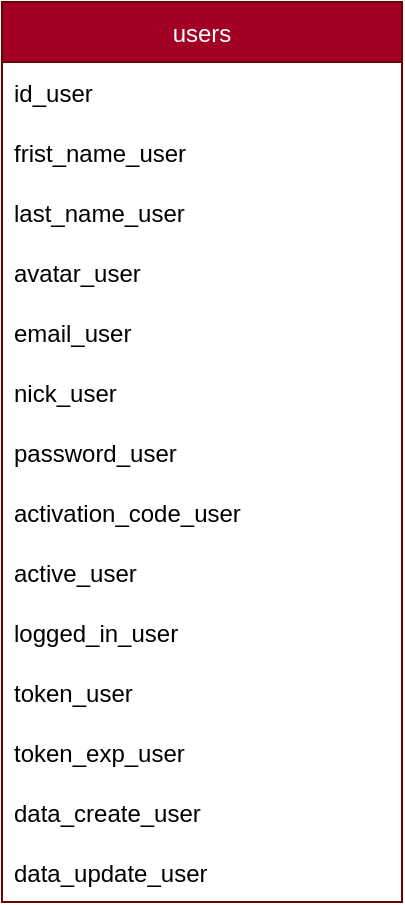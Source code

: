 <mxfile>
    <diagram id="TwqEHlXyz-T0GQaUkwLv" name="users">
        <mxGraphModel dx="581" dy="782" grid="1" gridSize="10" guides="1" tooltips="1" connect="1" arrows="1" fold="1" page="1" pageScale="1" pageWidth="827" pageHeight="1169" math="0" shadow="0">
            <root>
                <mxCell id="0"/>
                <mxCell id="1" parent="0"/>
                <mxCell id="2" value="users" style="swimlane;fontStyle=0;childLayout=stackLayout;horizontal=1;startSize=30;horizontalStack=0;resizeParent=1;resizeParentMax=0;resizeLast=0;collapsible=1;marginBottom=0;fillColor=#a20025;fontColor=#ffffff;strokeColor=#6F0000;" parent="1" vertex="1">
                    <mxGeometry x="390" y="60" width="200" height="450" as="geometry"/>
                </mxCell>
                <mxCell id="3" value="id_user" style="text;strokeColor=none;fillColor=none;align=left;verticalAlign=middle;spacingLeft=4;spacingRight=4;overflow=hidden;points=[[0,0.5],[1,0.5]];portConstraint=eastwest;rotatable=0;" parent="2" vertex="1">
                    <mxGeometry y="30" width="200" height="30" as="geometry"/>
                </mxCell>
                <mxCell id="4" value="frist_name_user" style="text;strokeColor=none;fillColor=none;align=left;verticalAlign=middle;spacingLeft=4;spacingRight=4;overflow=hidden;points=[[0,0.5],[1,0.5]];portConstraint=eastwest;rotatable=0;" parent="2" vertex="1">
                    <mxGeometry y="60" width="200" height="30" as="geometry"/>
                </mxCell>
                <mxCell id="8" value="last_name_user" style="text;strokeColor=none;fillColor=none;align=left;verticalAlign=middle;spacingLeft=4;spacingRight=4;overflow=hidden;points=[[0,0.5],[1,0.5]];portConstraint=eastwest;rotatable=0;" parent="2" vertex="1">
                    <mxGeometry y="90" width="200" height="30" as="geometry"/>
                </mxCell>
                <mxCell id="CUGPLdXj15tZEPL0o5Ey-15" value="avatar_user" style="text;strokeColor=none;fillColor=none;align=left;verticalAlign=middle;spacingLeft=4;spacingRight=4;overflow=hidden;points=[[0,0.5],[1,0.5]];portConstraint=eastwest;rotatable=0;" parent="2" vertex="1">
                    <mxGeometry y="120" width="200" height="30" as="geometry"/>
                </mxCell>
                <mxCell id="5" value="email_user" style="text;strokeColor=none;fillColor=none;align=left;verticalAlign=middle;spacingLeft=4;spacingRight=4;overflow=hidden;points=[[0,0.5],[1,0.5]];portConstraint=eastwest;rotatable=0;" parent="2" vertex="1">
                    <mxGeometry y="150" width="200" height="30" as="geometry"/>
                </mxCell>
                <mxCell id="9" value="nick_user" style="text;strokeColor=none;fillColor=none;align=left;verticalAlign=middle;spacingLeft=4;spacingRight=4;overflow=hidden;points=[[0,0.5],[1,0.5]];portConstraint=eastwest;rotatable=0;" parent="2" vertex="1">
                    <mxGeometry y="180" width="200" height="30" as="geometry"/>
                </mxCell>
                <mxCell id="10" value="password_user" style="text;strokeColor=none;fillColor=none;align=left;verticalAlign=middle;spacingLeft=4;spacingRight=4;overflow=hidden;points=[[0,0.5],[1,0.5]];portConstraint=eastwest;rotatable=0;" parent="2" vertex="1">
                    <mxGeometry y="210" width="200" height="30" as="geometry"/>
                </mxCell>
                <mxCell id="CUGPLdXj15tZEPL0o5Ey-14" value="activation_code_user" style="text;strokeColor=none;fillColor=none;align=left;verticalAlign=middle;spacingLeft=4;spacingRight=4;overflow=hidden;points=[[0,0.5],[1,0.5]];portConstraint=eastwest;rotatable=0;" parent="2" vertex="1">
                    <mxGeometry y="240" width="200" height="30" as="geometry"/>
                </mxCell>
                <mxCell id="_kCcFw-_OihLcSpyuww9-15" value="active_user" style="text;strokeColor=none;fillColor=none;align=left;verticalAlign=middle;spacingLeft=4;spacingRight=4;overflow=hidden;points=[[0,0.5],[1,0.5]];portConstraint=eastwest;rotatable=0;" parent="2" vertex="1">
                    <mxGeometry y="270" width="200" height="30" as="geometry"/>
                </mxCell>
                <mxCell id="_kCcFw-_OihLcSpyuww9-14" value="logged_in_user" style="text;strokeColor=none;fillColor=none;align=left;verticalAlign=middle;spacingLeft=4;spacingRight=4;overflow=hidden;points=[[0,0.5],[1,0.5]];portConstraint=eastwest;rotatable=0;" parent="2" vertex="1">
                    <mxGeometry y="300" width="200" height="30" as="geometry"/>
                </mxCell>
                <mxCell id="11" value="token_user" style="text;strokeColor=none;fillColor=none;align=left;verticalAlign=middle;spacingLeft=4;spacingRight=4;overflow=hidden;points=[[0,0.5],[1,0.5]];portConstraint=eastwest;rotatable=0;" parent="2" vertex="1">
                    <mxGeometry y="330" width="200" height="30" as="geometry"/>
                </mxCell>
                <mxCell id="12" value="token_exp_user" style="text;strokeColor=none;fillColor=none;align=left;verticalAlign=middle;spacingLeft=4;spacingRight=4;overflow=hidden;points=[[0,0.5],[1,0.5]];portConstraint=eastwest;rotatable=0;" parent="2" vertex="1">
                    <mxGeometry y="360" width="200" height="30" as="geometry"/>
                </mxCell>
                <mxCell id="13" value="data_create_user" style="text;strokeColor=none;fillColor=none;align=left;verticalAlign=middle;spacingLeft=4;spacingRight=4;overflow=hidden;points=[[0,0.5],[1,0.5]];portConstraint=eastwest;rotatable=0;" parent="2" vertex="1">
                    <mxGeometry y="390" width="200" height="30" as="geometry"/>
                </mxCell>
                <mxCell id="14" value="data_update_user" style="text;strokeColor=none;fillColor=none;align=left;verticalAlign=middle;spacingLeft=4;spacingRight=4;overflow=hidden;points=[[0,0.5],[1,0.5]];portConstraint=eastwest;rotatable=0;" parent="2" vertex="1">
                    <mxGeometry y="420" width="200" height="30" as="geometry"/>
                </mxCell>
            </root>
        </mxGraphModel>
    </diagram>
    <diagram name="products" id="J0vgvxfZZCixbBeC4TnS">
        <mxGraphModel dx="581" dy="782" grid="1" gridSize="10" guides="1" tooltips="1" connect="1" arrows="1" fold="1" page="1" pageScale="1" pageWidth="827" pageHeight="1169" math="0" shadow="0">
            <root>
                <mxCell id="jhzp4ABi9KNPk_GAH-yt-0"/>
                <mxCell id="jhzp4ABi9KNPk_GAH-yt-1" parent="jhzp4ABi9KNPk_GAH-yt-0"/>
                <mxCell id="jhzp4ABi9KNPk_GAH-yt-2" value="products" style="swimlane;fontStyle=0;childLayout=stackLayout;horizontal=1;startSize=30;horizontalStack=0;resizeParent=1;resizeParentMax=0;resizeLast=0;collapsible=1;marginBottom=0;fillColor=#a20025;fontColor=#ffffff;strokeColor=#6F0000;" parent="jhzp4ABi9KNPk_GAH-yt-1" vertex="1">
                    <mxGeometry x="360" y="170" width="150" height="270" as="geometry"/>
                </mxCell>
                <mxCell id="jhzp4ABi9KNPk_GAH-yt-3" value="id_product" style="text;strokeColor=none;fillColor=none;align=left;verticalAlign=middle;spacingLeft=4;spacingRight=4;overflow=hidden;points=[[0,0.5],[1,0.5]];portConstraint=eastwest;rotatable=0;" parent="jhzp4ABi9KNPk_GAH-yt-2" vertex="1">
                    <mxGeometry y="30" width="150" height="30" as="geometry"/>
                </mxCell>
                <mxCell id="ni0AijwCaQ_9Kivrfrr_-0" value="id_user_product" style="text;strokeColor=none;fillColor=none;align=left;verticalAlign=middle;spacingLeft=4;spacingRight=4;overflow=hidden;points=[[0,0.5],[1,0.5]];portConstraint=eastwest;rotatable=0;" parent="jhzp4ABi9KNPk_GAH-yt-2" vertex="1">
                    <mxGeometry y="60" width="150" height="30" as="geometry"/>
                </mxCell>
                <mxCell id="jhzp4ABi9KNPk_GAH-yt-4" value="name_product" style="text;strokeColor=none;fillColor=none;align=left;verticalAlign=middle;spacingLeft=4;spacingRight=4;overflow=hidden;points=[[0,0.5],[1,0.5]];portConstraint=eastwest;rotatable=0;" parent="jhzp4ABi9KNPk_GAH-yt-2" vertex="1">
                    <mxGeometry y="90" width="150" height="30" as="geometry"/>
                </mxCell>
                <mxCell id="y993YxXYXiB7ndSkDx4q-0" value="description_product" style="text;strokeColor=none;fillColor=none;align=left;verticalAlign=middle;spacingLeft=4;spacingRight=4;overflow=hidden;points=[[0,0.5],[1,0.5]];portConstraint=eastwest;rotatable=0;" parent="jhzp4ABi9KNPk_GAH-yt-2" vertex="1">
                    <mxGeometry y="120" width="150" height="30" as="geometry"/>
                </mxCell>
                <mxCell id="354ASEUlOYxVKdZRg9Gr-0" value="cantidad_product" style="text;strokeColor=none;fillColor=none;align=left;verticalAlign=middle;spacingLeft=4;spacingRight=4;overflow=hidden;points=[[0,0.5],[1,0.5]];portConstraint=eastwest;rotatable=0;" parent="jhzp4ABi9KNPk_GAH-yt-2" vertex="1">
                    <mxGeometry y="150" width="150" height="30" as="geometry"/>
                </mxCell>
                <mxCell id="354ASEUlOYxVKdZRg9Gr-1" value="precio_product" style="text;strokeColor=none;fillColor=none;align=left;verticalAlign=middle;spacingLeft=4;spacingRight=4;overflow=hidden;points=[[0,0.5],[1,0.5]];portConstraint=eastwest;rotatable=0;" parent="jhzp4ABi9KNPk_GAH-yt-2" vertex="1">
                    <mxGeometry y="180" width="150" height="30" as="geometry"/>
                </mxCell>
                <mxCell id="jhzp4ABi9KNPk_GAH-yt-11" value="data_create_product" style="text;strokeColor=none;fillColor=none;align=left;verticalAlign=middle;spacingLeft=4;spacingRight=4;overflow=hidden;points=[[0,0.5],[1,0.5]];portConstraint=eastwest;rotatable=0;" parent="jhzp4ABi9KNPk_GAH-yt-2" vertex="1">
                    <mxGeometry y="210" width="150" height="30" as="geometry"/>
                </mxCell>
                <mxCell id="jhzp4ABi9KNPk_GAH-yt-12" value="data_update_product" style="text;strokeColor=none;fillColor=none;align=left;verticalAlign=middle;spacingLeft=4;spacingRight=4;overflow=hidden;points=[[0,0.5],[1,0.5]];portConstraint=eastwest;rotatable=0;" parent="jhzp4ABi9KNPk_GAH-yt-2" vertex="1">
                    <mxGeometry y="240" width="150" height="30" as="geometry"/>
                </mxCell>
            </root>
        </mxGraphModel>
    </diagram>
    <diagram name="orders" id="rhVkviDi0sDywoXgT54s">
        <mxGraphModel dx="581" dy="782" grid="1" gridSize="10" guides="1" tooltips="1" connect="1" arrows="1" fold="1" page="1" pageScale="1" pageWidth="827" pageHeight="1169" math="0" shadow="0">
            <root>
                <mxCell id="dOpGE1fQpx9OrAc0WH1W-0"/>
                <mxCell id="dOpGE1fQpx9OrAc0WH1W-1" parent="dOpGE1fQpx9OrAc0WH1W-0"/>
                <mxCell id="dOpGE1fQpx9OrAc0WH1W-2" value="orders" style="swimlane;fontStyle=0;childLayout=stackLayout;horizontal=1;startSize=30;horizontalStack=0;resizeParent=1;resizeParentMax=0;resizeLast=0;collapsible=1;marginBottom=0;fillColor=#a20025;fontColor=#ffffff;strokeColor=#6F0000;" parent="dOpGE1fQpx9OrAc0WH1W-1" vertex="1">
                    <mxGeometry x="290" y="120" width="190" height="300" as="geometry"/>
                </mxCell>
                <mxCell id="dOpGE1fQpx9OrAc0WH1W-3" value="id_order" style="text;strokeColor=none;fillColor=none;align=left;verticalAlign=middle;spacingLeft=4;spacingRight=4;overflow=hidden;points=[[0,0.5],[1,0.5]];portConstraint=eastwest;rotatable=0;" parent="dOpGE1fQpx9OrAc0WH1W-2" vertex="1">
                    <mxGeometry y="30" width="190" height="30" as="geometry"/>
                </mxCell>
                <mxCell id="dOpGE1fQpx9OrAc0WH1W-4" value="id_user_order" style="text;strokeColor=none;fillColor=none;align=left;verticalAlign=middle;spacingLeft=4;spacingRight=4;overflow=hidden;points=[[0,0.5],[1,0.5]];portConstraint=eastwest;rotatable=0;" parent="dOpGE1fQpx9OrAc0WH1W-2" vertex="1">
                    <mxGeometry y="60" width="190" height="30" as="geometry"/>
                </mxCell>
                <mxCell id="OMUfB38deyqLhgVCkz8_-0" value="id_product_order" style="text;strokeColor=none;fillColor=none;align=left;verticalAlign=middle;spacingLeft=4;spacingRight=4;overflow=hidden;points=[[0,0.5],[1,0.5]];portConstraint=eastwest;rotatable=0;" parent="dOpGE1fQpx9OrAc0WH1W-2" vertex="1">
                    <mxGeometry y="90" width="190" height="30" as="geometry"/>
                </mxCell>
                <mxCell id="dOpGE1fQpx9OrAc0WH1W-7" value="order_date_order" style="text;strokeColor=none;fillColor=none;align=left;verticalAlign=middle;spacingLeft=4;spacingRight=4;overflow=hidden;points=[[0,0.5],[1,0.5]];portConstraint=eastwest;rotatable=0;" parent="dOpGE1fQpx9OrAc0WH1W-2" vertex="1">
                    <mxGeometry y="120" width="190" height="30" as="geometry"/>
                </mxCell>
                <mxCell id="dOpGE1fQpx9OrAc0WH1W-8" value="paking_time_order" style="text;strokeColor=none;fillColor=none;align=left;verticalAlign=middle;spacingLeft=4;spacingRight=4;overflow=hidden;points=[[0,0.5],[1,0.5]];portConstraint=eastwest;rotatable=0;" parent="dOpGE1fQpx9OrAc0WH1W-2" vertex="1">
                    <mxGeometry y="150" width="190" height="30" as="geometry"/>
                </mxCell>
                <mxCell id="dOpGE1fQpx9OrAc0WH1W-9" value="transportation_time_order" style="text;strokeColor=none;fillColor=none;align=left;verticalAlign=middle;spacingLeft=4;spacingRight=4;overflow=hidden;points=[[0,0.5],[1,0.5]];portConstraint=eastwest;rotatable=0;" parent="dOpGE1fQpx9OrAc0WH1W-2" vertex="1">
                    <mxGeometry y="180" width="190" height="30" as="geometry"/>
                </mxCell>
                <mxCell id="dOpGE1fQpx9OrAc0WH1W-10" value="delivery_time_order" style="text;strokeColor=none;fillColor=none;align=left;verticalAlign=middle;spacingLeft=4;spacingRight=4;overflow=hidden;points=[[0,0.5],[1,0.5]];portConstraint=eastwest;rotatable=0;" parent="dOpGE1fQpx9OrAc0WH1W-2" vertex="1">
                    <mxGeometry y="210" width="190" height="30" as="geometry"/>
                </mxCell>
                <mxCell id="dOpGE1fQpx9OrAc0WH1W-11" value="data_create_order" style="text;strokeColor=none;fillColor=none;align=left;verticalAlign=middle;spacingLeft=4;spacingRight=4;overflow=hidden;points=[[0,0.5],[1,0.5]];portConstraint=eastwest;rotatable=0;" parent="dOpGE1fQpx9OrAc0WH1W-2" vertex="1">
                    <mxGeometry y="240" width="190" height="30" as="geometry"/>
                </mxCell>
                <mxCell id="dOpGE1fQpx9OrAc0WH1W-12" value="data_update_order" style="text;strokeColor=none;fillColor=none;align=left;verticalAlign=middle;spacingLeft=4;spacingRight=4;overflow=hidden;points=[[0,0.5],[1,0.5]];portConstraint=eastwest;rotatable=0;" parent="dOpGE1fQpx9OrAc0WH1W-2" vertex="1">
                    <mxGeometry y="270" width="190" height="30" as="geometry"/>
                </mxCell>
            </root>
        </mxGraphModel>
    </diagram>
</mxfile>